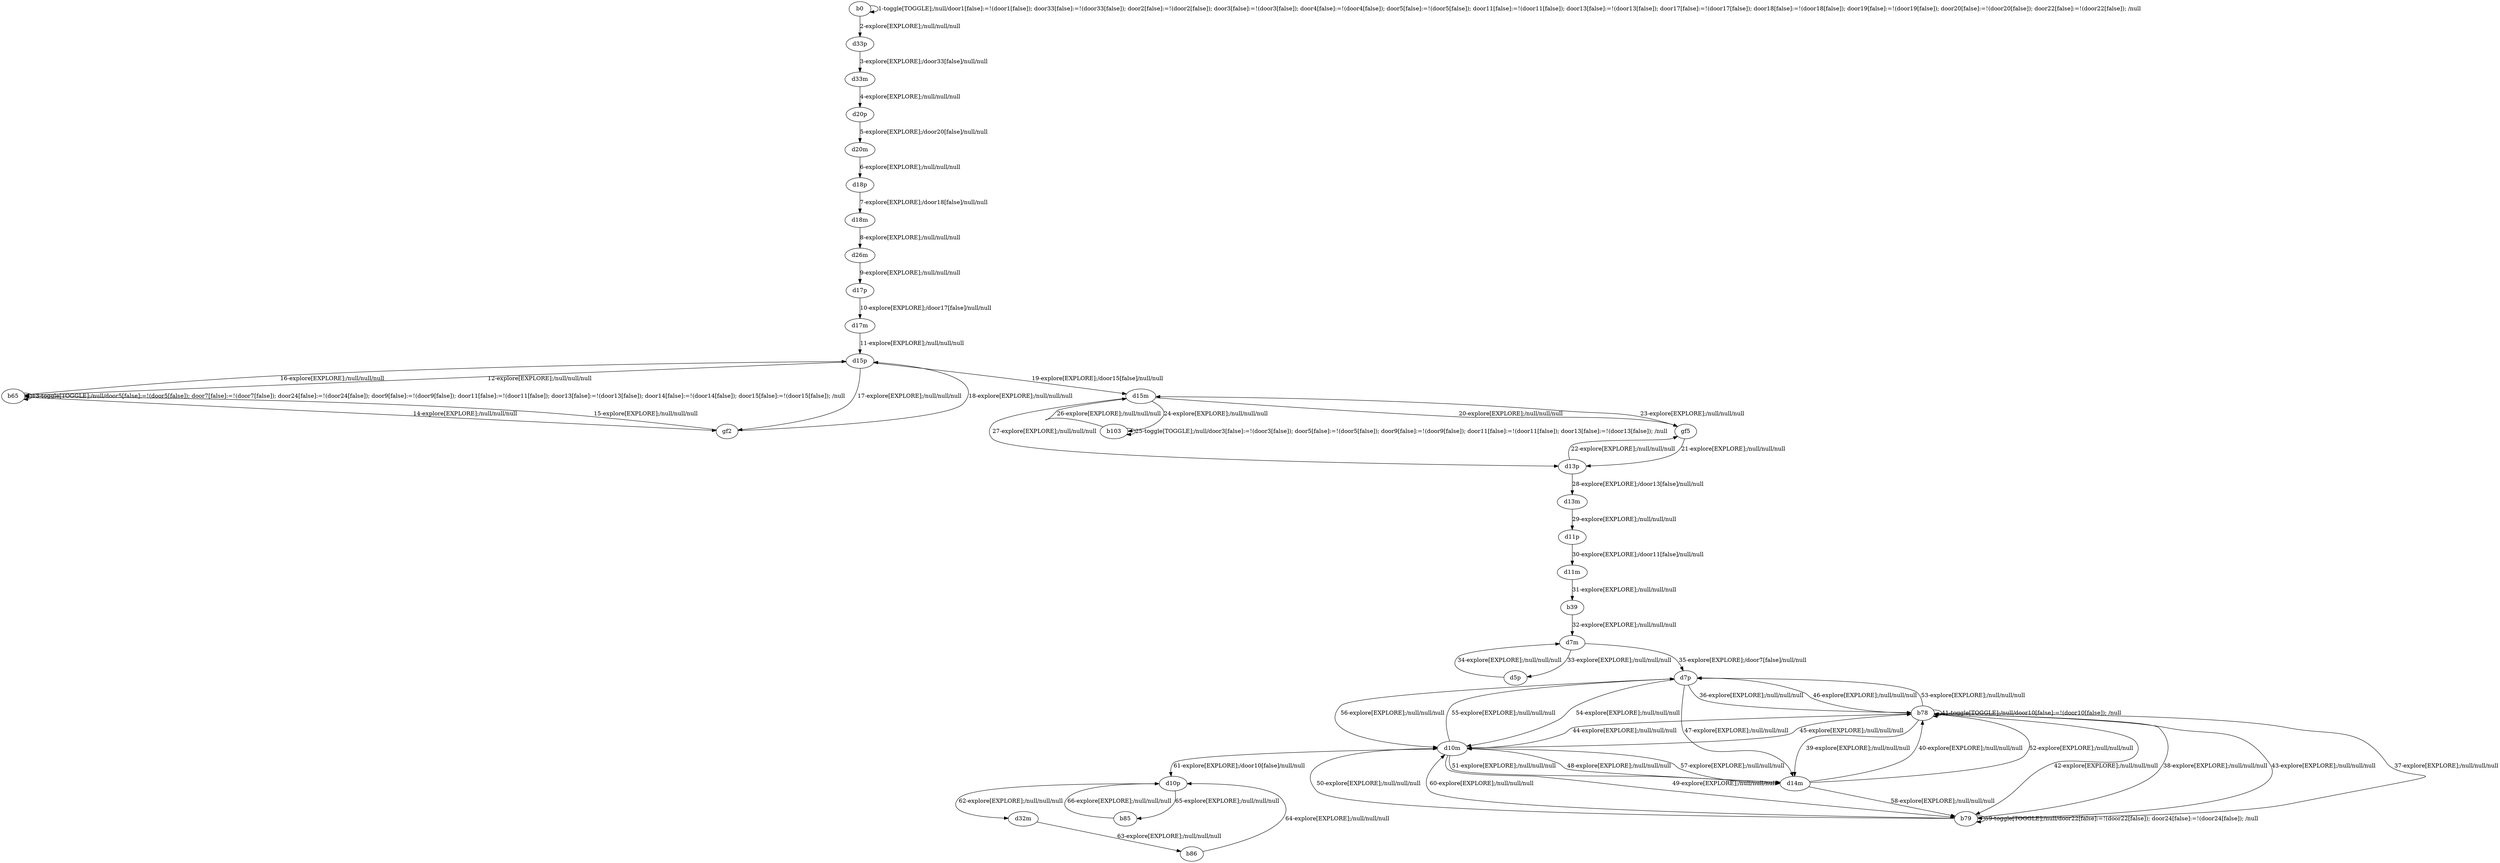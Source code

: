# Total number of goals covered by this test: 1
# d10p --> b85

digraph g {
"b0" -> "b0" [label = "1-toggle[TOGGLE];/null/door1[false]:=!(door1[false]); door33[false]:=!(door33[false]); door2[false]:=!(door2[false]); door3[false]:=!(door3[false]); door4[false]:=!(door4[false]); door5[false]:=!(door5[false]); door11[false]:=!(door11[false]); door13[false]:=!(door13[false]); door17[false]:=!(door17[false]); door18[false]:=!(door18[false]); door19[false]:=!(door19[false]); door20[false]:=!(door20[false]); door22[false]:=!(door22[false]); /null"];
"b0" -> "d33p" [label = "2-explore[EXPLORE];/null/null/null"];
"d33p" -> "d33m" [label = "3-explore[EXPLORE];/door33[false]/null/null"];
"d33m" -> "d20p" [label = "4-explore[EXPLORE];/null/null/null"];
"d20p" -> "d20m" [label = "5-explore[EXPLORE];/door20[false]/null/null"];
"d20m" -> "d18p" [label = "6-explore[EXPLORE];/null/null/null"];
"d18p" -> "d18m" [label = "7-explore[EXPLORE];/door18[false]/null/null"];
"d18m" -> "d26m" [label = "8-explore[EXPLORE];/null/null/null"];
"d26m" -> "d17p" [label = "9-explore[EXPLORE];/null/null/null"];
"d17p" -> "d17m" [label = "10-explore[EXPLORE];/door17[false]/null/null"];
"d17m" -> "d15p" [label = "11-explore[EXPLORE];/null/null/null"];
"d15p" -> "b65" [label = "12-explore[EXPLORE];/null/null/null"];
"b65" -> "b65" [label = "13-toggle[TOGGLE];/null/door5[false]:=!(door5[false]); door7[false]:=!(door7[false]); door24[false]:=!(door24[false]); door9[false]:=!(door9[false]); door11[false]:=!(door11[false]); door13[false]:=!(door13[false]); door14[false]:=!(door14[false]); door15[false]:=!(door15[false]); /null"];
"b65" -> "gf2" [label = "14-explore[EXPLORE];/null/null/null"];
"gf2" -> "b65" [label = "15-explore[EXPLORE];/null/null/null"];
"b65" -> "d15p" [label = "16-explore[EXPLORE];/null/null/null"];
"d15p" -> "gf2" [label = "17-explore[EXPLORE];/null/null/null"];
"gf2" -> "d15p" [label = "18-explore[EXPLORE];/null/null/null"];
"d15p" -> "d15m" [label = "19-explore[EXPLORE];/door15[false]/null/null"];
"d15m" -> "gf5" [label = "20-explore[EXPLORE];/null/null/null"];
"gf5" -> "d13p" [label = "21-explore[EXPLORE];/null/null/null"];
"d13p" -> "gf5" [label = "22-explore[EXPLORE];/null/null/null"];
"gf5" -> "d15m" [label = "23-explore[EXPLORE];/null/null/null"];
"d15m" -> "b103" [label = "24-explore[EXPLORE];/null/null/null"];
"b103" -> "b103" [label = "25-toggle[TOGGLE];/null/door3[false]:=!(door3[false]); door5[false]:=!(door5[false]); door9[false]:=!(door9[false]); door11[false]:=!(door11[false]); door13[false]:=!(door13[false]); /null"];
"b103" -> "d15m" [label = "26-explore[EXPLORE];/null/null/null"];
"d15m" -> "d13p" [label = "27-explore[EXPLORE];/null/null/null"];
"d13p" -> "d13m" [label = "28-explore[EXPLORE];/door13[false]/null/null"];
"d13m" -> "d11p" [label = "29-explore[EXPLORE];/null/null/null"];
"d11p" -> "d11m" [label = "30-explore[EXPLORE];/door11[false]/null/null"];
"d11m" -> "b39" [label = "31-explore[EXPLORE];/null/null/null"];
"b39" -> "d7m" [label = "32-explore[EXPLORE];/null/null/null"];
"d7m" -> "d5p" [label = "33-explore[EXPLORE];/null/null/null"];
"d5p" -> "d7m" [label = "34-explore[EXPLORE];/null/null/null"];
"d7m" -> "d7p" [label = "35-explore[EXPLORE];/door7[false]/null/null"];
"d7p" -> "b78" [label = "36-explore[EXPLORE];/null/null/null"];
"b78" -> "b79" [label = "37-explore[EXPLORE];/null/null/null"];
"b79" -> "b78" [label = "38-explore[EXPLORE];/null/null/null"];
"b78" -> "d14m" [label = "39-explore[EXPLORE];/null/null/null"];
"d14m" -> "b78" [label = "40-explore[EXPLORE];/null/null/null"];
"b78" -> "b78" [label = "41-toggle[TOGGLE];/null/door10[false]:=!(door10[false]); /null"];
"b78" -> "b79" [label = "42-explore[EXPLORE];/null/null/null"];
"b79" -> "b78" [label = "43-explore[EXPLORE];/null/null/null"];
"b78" -> "d10m" [label = "44-explore[EXPLORE];/null/null/null"];
"d10m" -> "b78" [label = "45-explore[EXPLORE];/null/null/null"];
"b78" -> "d7p" [label = "46-explore[EXPLORE];/null/null/null"];
"d7p" -> "d14m" [label = "47-explore[EXPLORE];/null/null/null"];
"d14m" -> "d10m" [label = "48-explore[EXPLORE];/null/null/null"];
"d10m" -> "b79" [label = "49-explore[EXPLORE];/null/null/null"];
"b79" -> "d10m" [label = "50-explore[EXPLORE];/null/null/null"];
"d10m" -> "d14m" [label = "51-explore[EXPLORE];/null/null/null"];
"d14m" -> "b78" [label = "52-explore[EXPLORE];/null/null/null"];
"b78" -> "d7p" [label = "53-explore[EXPLORE];/null/null/null"];
"d7p" -> "d10m" [label = "54-explore[EXPLORE];/null/null/null"];
"d10m" -> "d7p" [label = "55-explore[EXPLORE];/null/null/null"];
"d7p" -> "d10m" [label = "56-explore[EXPLORE];/null/null/null"];
"d10m" -> "d14m" [label = "57-explore[EXPLORE];/null/null/null"];
"d14m" -> "b79" [label = "58-explore[EXPLORE];/null/null/null"];
"b79" -> "b79" [label = "59-toggle[TOGGLE];/null/door22[false]:=!(door22[false]); door24[false]:=!(door24[false]); /null"];
"b79" -> "d10m" [label = "60-explore[EXPLORE];/null/null/null"];
"d10m" -> "d10p" [label = "61-explore[EXPLORE];/door10[false]/null/null"];
"d10p" -> "d32m" [label = "62-explore[EXPLORE];/null/null/null"];
"d32m" -> "b86" [label = "63-explore[EXPLORE];/null/null/null"];
"b86" -> "d10p" [label = "64-explore[EXPLORE];/null/null/null"];
"d10p" -> "b85" [label = "65-explore[EXPLORE];/null/null/null"];
"b85" -> "d10p" [label = "66-explore[EXPLORE];/null/null/null"];
}